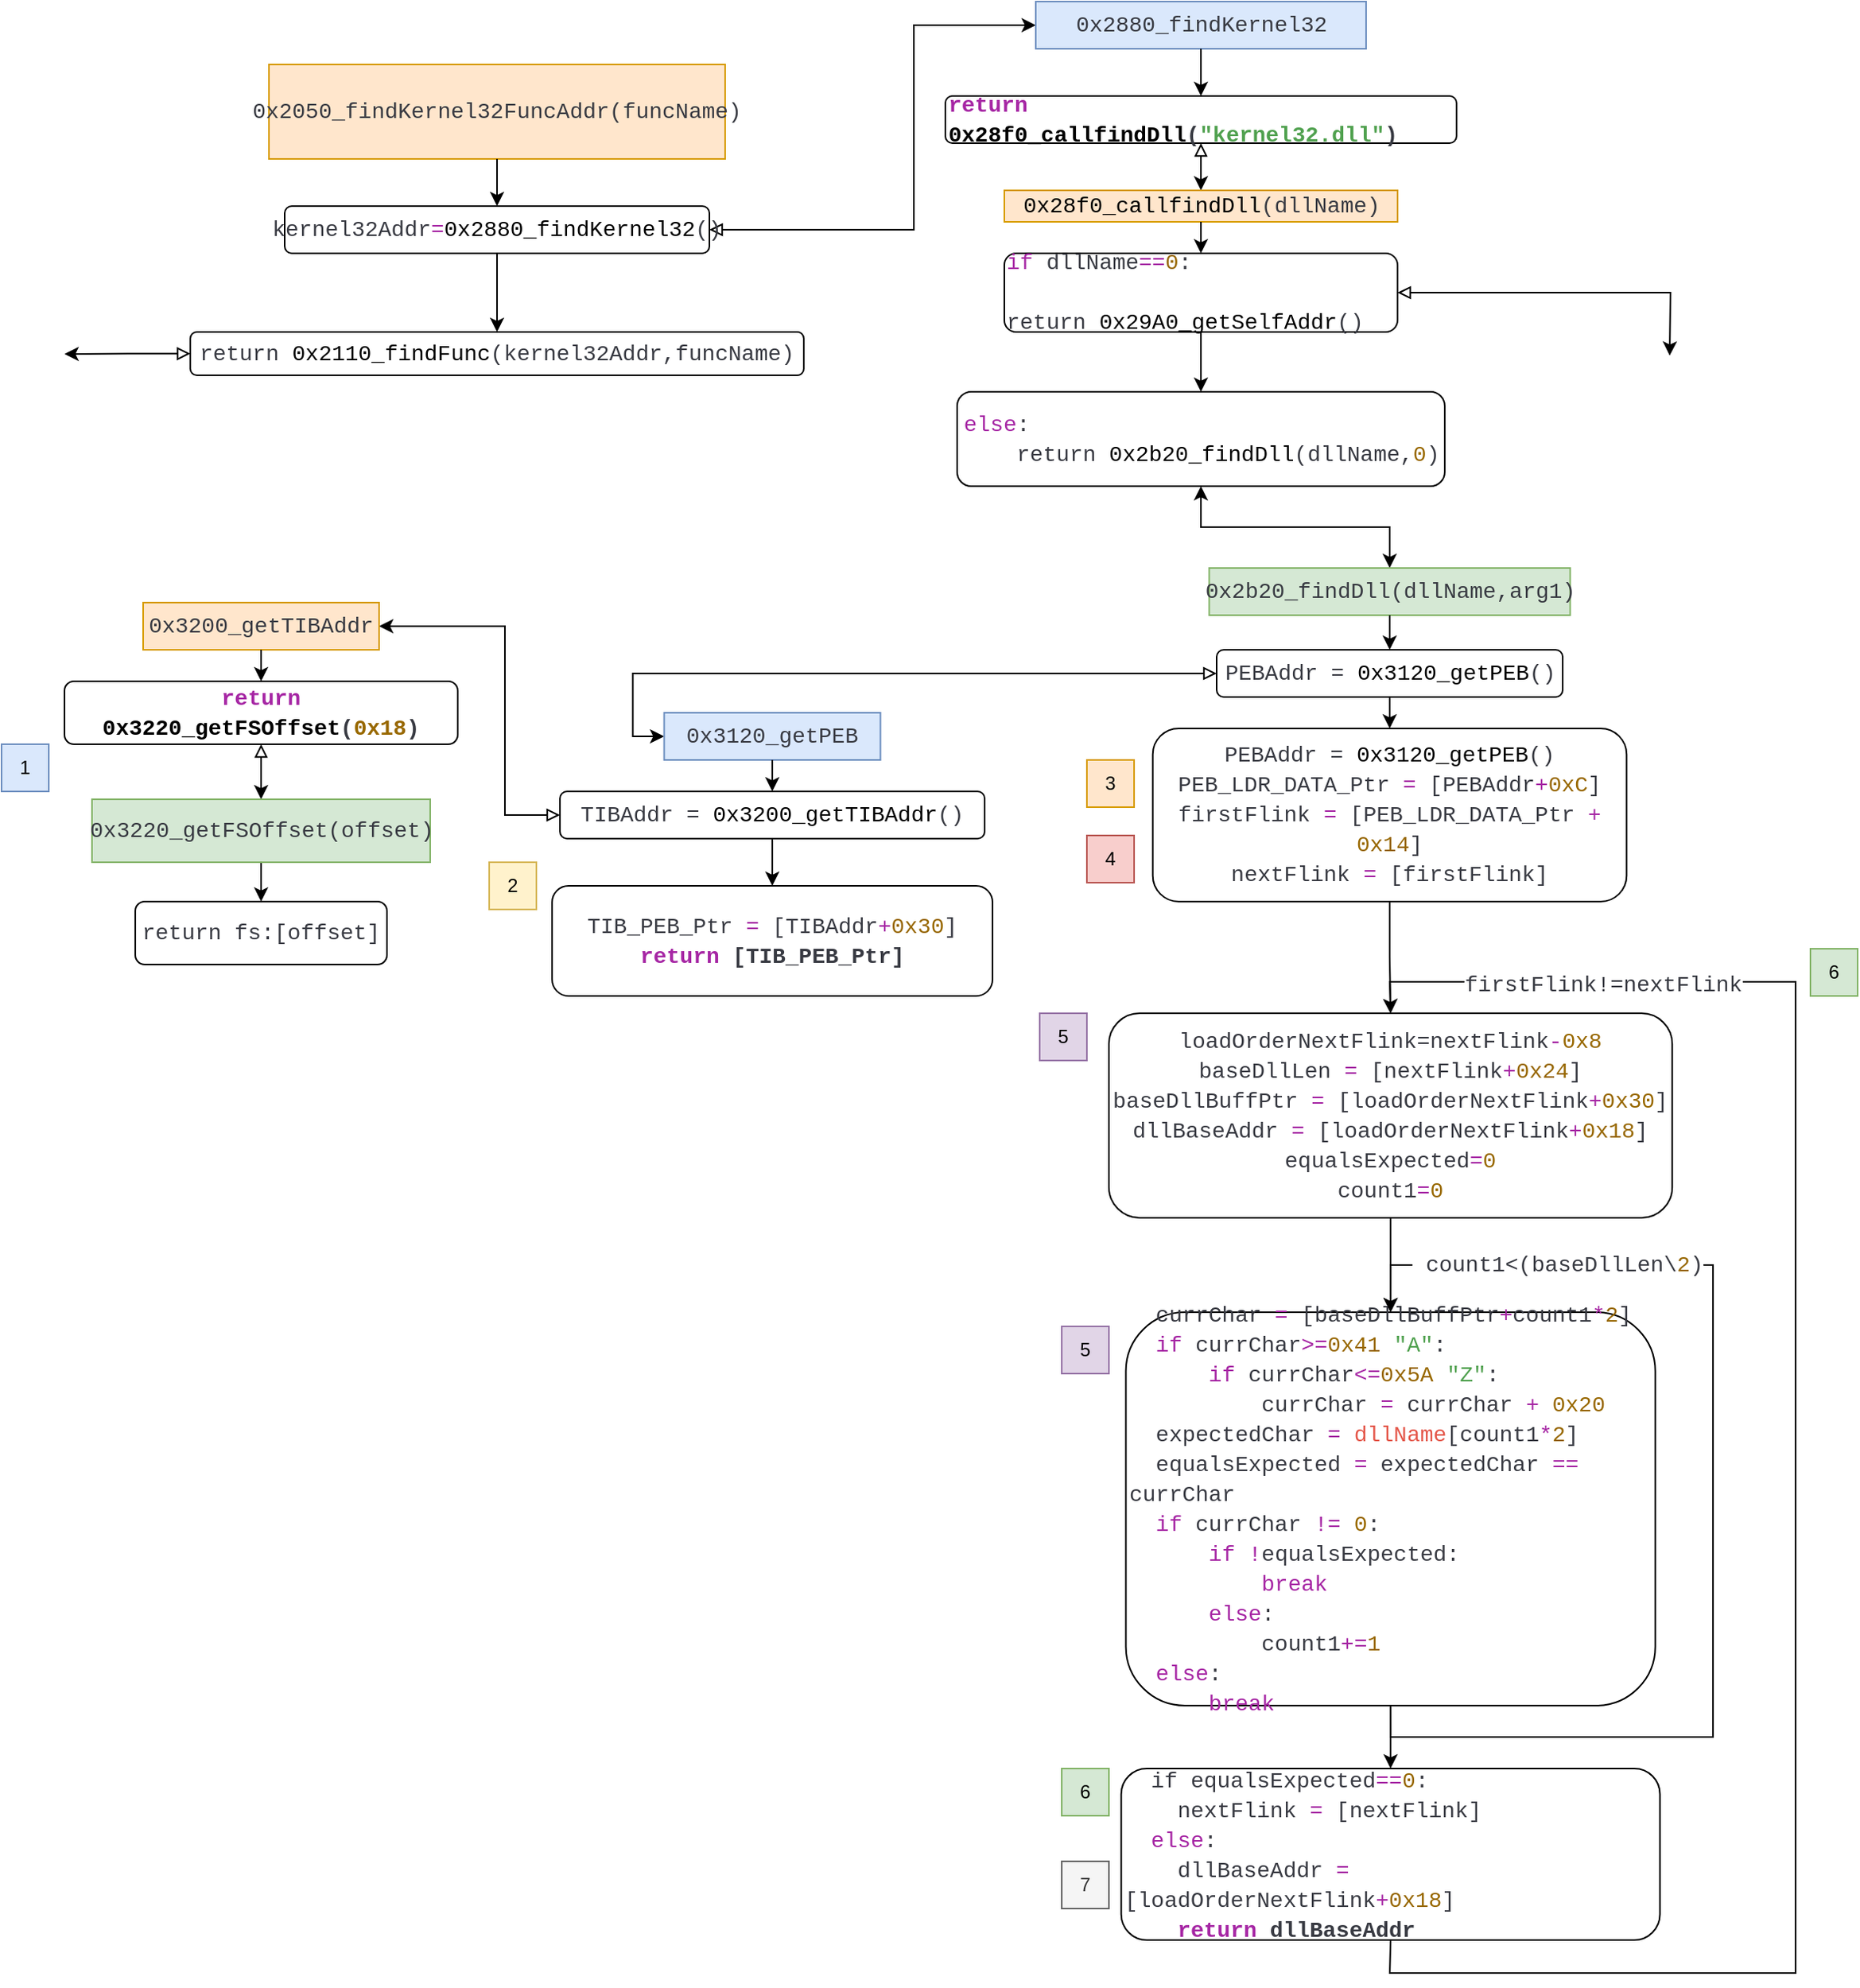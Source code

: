 <mxfile version="22.1.7" type="onedrive">
  <diagram name="Page-1" id="iaWcJhKdrhirkMaxKd2l">
    <mxGraphModel grid="1" page="1" gridSize="10" guides="1" tooltips="1" connect="1" arrows="1" fold="1" pageScale="1" pageWidth="827" pageHeight="1169" math="0" shadow="0">
      <root>
        <mxCell id="0" />
        <mxCell id="1" parent="0" />
        <mxCell id="RPEUt30MXAKX7aW0khqZ-9" value="&lt;div style=&quot;color: rgb(56, 58, 66); font-family: Consolas, &amp;quot;Courier New&amp;quot;, monospace; font-size: 14px; line-height: 19px;&quot;&gt;0x2050_findKernel32FuncAddr(funcName)&lt;/div&gt;" style="rounded=0;whiteSpace=wrap;html=1;fillColor=#ffe6cc;strokeColor=#d79b00;" vertex="1" parent="1">
          <mxGeometry x="810" y="1070" width="290" height="60" as="geometry" />
        </mxCell>
        <mxCell id="RPEUt30MXAKX7aW0khqZ-10" value="" style="endArrow=classic;html=1;rounded=0;exitX=0.5;exitY=1;exitDx=0;exitDy=0;entryX=0.5;entryY=0;entryDx=0;entryDy=0;" edge="1" parent="1" source="RPEUt30MXAKX7aW0khqZ-9" target="RPEUt30MXAKX7aW0khqZ-13">
          <mxGeometry width="50" height="50" relative="1" as="geometry">
            <mxPoint x="880" y="1140" as="sourcePoint" />
            <mxPoint x="885" y="1180" as="targetPoint" />
          </mxGeometry>
        </mxCell>
        <mxCell id="RPEUt30MXAKX7aW0khqZ-11" style="edgeStyle=orthogonalEdgeStyle;rounded=0;orthogonalLoop=1;jettySize=auto;html=1;exitX=1;exitY=0.5;exitDx=0;exitDy=0;entryX=0;entryY=0.5;entryDx=0;entryDy=0;startArrow=block;startFill=0;" edge="1" parent="1" source="RPEUt30MXAKX7aW0khqZ-13" target="RPEUt30MXAKX7aW0khqZ-14">
          <mxGeometry relative="1" as="geometry">
            <Array as="points">
              <mxPoint x="1220" y="1175" />
              <mxPoint x="1220" y="1045" />
            </Array>
          </mxGeometry>
        </mxCell>
        <mxCell id="7_fBEClerH-hk_5ra-IQ-2" style="edgeStyle=orthogonalEdgeStyle;rounded=0;orthogonalLoop=1;jettySize=auto;html=1;exitX=0.5;exitY=1;exitDx=0;exitDy=0;entryX=0.5;entryY=0;entryDx=0;entryDy=0;" edge="1" parent="1" source="RPEUt30MXAKX7aW0khqZ-13" target="7_fBEClerH-hk_5ra-IQ-5">
          <mxGeometry relative="1" as="geometry">
            <mxPoint x="955" y="1240" as="targetPoint" />
          </mxGeometry>
        </mxCell>
        <mxCell id="RPEUt30MXAKX7aW0khqZ-13" value="&lt;span style=&quot;color: rgb(56, 58, 66); font-family: Consolas, &amp;quot;Courier New&amp;quot;, monospace; font-size: 14px;&quot;&gt;kernel32Addr&lt;/span&gt;&lt;span style=&quot;font-family: Consolas, &amp;quot;Courier New&amp;quot;, monospace; font-size: 14px; color: rgb(166, 38, 164);&quot;&gt;=&lt;/span&gt;&lt;span style=&quot;font-family: Consolas, &amp;quot;Courier New&amp;quot;, monospace; font-size: 14px;&quot;&gt;0x2880_findKernel32&lt;/span&gt;&lt;span style=&quot;color: rgb(56, 58, 66); font-family: Consolas, &amp;quot;Courier New&amp;quot;, monospace; font-size: 14px;&quot;&gt;()&lt;/span&gt;" style="rounded=1;whiteSpace=wrap;html=1;" vertex="1" parent="1">
          <mxGeometry x="820" y="1160" width="270" height="30" as="geometry" />
        </mxCell>
        <mxCell id="RPEUt30MXAKX7aW0khqZ-14" value="&lt;div style=&quot;color: rgb(56, 58, 66); font-family: Consolas, &amp;quot;Courier New&amp;quot;, monospace; font-size: 14px; line-height: 19px;&quot;&gt;0x2880_findKernel32&lt;/div&gt;" style="rounded=0;whiteSpace=wrap;html=1;fillColor=#dae8fc;strokeColor=#6c8ebf;" vertex="1" parent="1">
          <mxGeometry x="1297.5" y="1030" width="210" height="30" as="geometry" />
        </mxCell>
        <mxCell id="RPEUt30MXAKX7aW0khqZ-15" value="" style="endArrow=classic;html=1;rounded=0;exitX=0.5;exitY=1;exitDx=0;exitDy=0;entryX=0.5;entryY=0;entryDx=0;entryDy=0;edgeStyle=orthogonalEdgeStyle;" edge="1" parent="1" source="RPEUt30MXAKX7aW0khqZ-14" target="RPEUt30MXAKX7aW0khqZ-16">
          <mxGeometry width="50" height="50" relative="1" as="geometry">
            <mxPoint x="1150" y="1120" as="sourcePoint" />
            <mxPoint x="1345" y="1100" as="targetPoint" />
          </mxGeometry>
        </mxCell>
        <mxCell id="RPEUt30MXAKX7aW0khqZ-16" value="&lt;div style=&quot;color: rgb(56, 58, 66); font-family: Consolas, &amp;quot;Courier New&amp;quot;, monospace; font-size: 14px; line-height: 19px;&quot;&gt;&lt;div style=&quot;line-height: 19px;&quot;&gt;&lt;div style=&quot;&quot;&gt;&lt;b&gt;&lt;span style=&quot;background-color: initial; color: rgb(166, 38, 164);&quot;&gt;return&lt;/span&gt;&lt;span style=&quot;background-color: initial;&quot;&gt; &lt;/span&gt;&lt;span style=&quot;background-color: initial; color: rgb(0, 0, 0);&quot;&gt;0x28f0_callfindDll&lt;/span&gt;&lt;span style=&quot;background-color: initial;&quot;&gt;(&lt;/span&gt;&lt;span style=&quot;background-color: initial; color: rgb(80, 161, 79);&quot;&gt;&quot;kernel32.dll&quot;&lt;/span&gt;&lt;span style=&quot;background-color: initial;&quot;&gt;)&lt;/span&gt;&lt;/b&gt;&lt;br&gt;&lt;/div&gt;&lt;/div&gt;&lt;/div&gt;" style="rounded=1;whiteSpace=wrap;html=1;align=left;" vertex="1" parent="1">
          <mxGeometry x="1240" y="1090" width="325" height="30" as="geometry" />
        </mxCell>
        <mxCell id="RPEUt30MXAKX7aW0khqZ-17" value="" style="endArrow=classic;html=1;rounded=0;exitX=0.5;exitY=1;exitDx=0;exitDy=0;entryX=0.5;entryY=0;entryDx=0;entryDy=0;startArrow=block;startFill=0;" edge="1" parent="1" source="RPEUt30MXAKX7aW0khqZ-16" target="RPEUt30MXAKX7aW0khqZ-18">
          <mxGeometry width="50" height="50" relative="1" as="geometry">
            <mxPoint x="1080" y="1150" as="sourcePoint" />
            <mxPoint x="1403" y="1150" as="targetPoint" />
          </mxGeometry>
        </mxCell>
        <mxCell id="RPEUt30MXAKX7aW0khqZ-18" value="&lt;span style=&quot;font-family: Consolas, &amp;quot;Courier New&amp;quot;, monospace; font-size: 14px;&quot;&gt;0x28f0_callfindDll&lt;/span&gt;&lt;span style=&quot;color: rgb(56, 58, 66); font-family: Consolas, &amp;quot;Courier New&amp;quot;, monospace; font-size: 14px;&quot;&gt;(dllName)&lt;/span&gt;" style="rounded=0;whiteSpace=wrap;html=1;fillColor=#ffe6cc;strokeColor=#d79b00;" vertex="1" parent="1">
          <mxGeometry x="1277.5" y="1150" width="250" height="20" as="geometry" />
        </mxCell>
        <mxCell id="RPEUt30MXAKX7aW0khqZ-19" value="" style="endArrow=classic;html=1;rounded=0;exitX=0.5;exitY=1;exitDx=0;exitDy=0;entryX=0.5;entryY=0;entryDx=0;entryDy=0;" edge="1" parent="1" source="RPEUt30MXAKX7aW0khqZ-18" target="RPEUt30MXAKX7aW0khqZ-21">
          <mxGeometry width="50" height="50" relative="1" as="geometry">
            <mxPoint x="1330" y="1240" as="sourcePoint" />
            <mxPoint x="1403" y="1200" as="targetPoint" />
          </mxGeometry>
        </mxCell>
        <mxCell id="7_fBEClerH-hk_5ra-IQ-1" style="edgeStyle=orthogonalEdgeStyle;rounded=0;orthogonalLoop=1;jettySize=auto;html=1;exitX=1;exitY=0.5;exitDx=0;exitDy=0;startArrow=block;startFill=0;" edge="1" parent="1" source="RPEUt30MXAKX7aW0khqZ-21">
          <mxGeometry relative="1" as="geometry">
            <mxPoint x="1700.508" y="1255" as="targetPoint" />
          </mxGeometry>
        </mxCell>
        <mxCell id="RPEUt30MXAKX7aW0khqZ-21" value="&lt;div style=&quot;color: rgb(56, 58, 66); font-family: Consolas, &amp;quot;Courier New&amp;quot;, monospace; font-size: 14px; line-height: 19px;&quot;&gt;&lt;div style=&quot;&quot;&gt;&lt;div style=&quot;line-height: 19px;&quot;&gt;&lt;div style=&quot;&quot;&gt;&lt;span style=&quot;color: rgb(166, 38, 164);&quot;&gt;if&lt;/span&gt; dllName&lt;span style=&quot;color: rgb(166, 38, 164);&quot;&gt;==&lt;/span&gt;&lt;span style=&quot;color: rgb(152, 104, 1);&quot;&gt;0&lt;/span&gt;:&lt;br&gt;&lt;/div&gt;&lt;div style=&quot;&quot;&gt;&amp;nbsp; &amp;nbsp; return&amp;nbsp;&lt;span style=&quot;color: #000000;&quot;&gt;0x29A0_getSelfAddr&lt;/span&gt;()&lt;/div&gt;&lt;/div&gt;&lt;/div&gt;&lt;/div&gt;" style="rounded=1;whiteSpace=wrap;html=1;align=left;" vertex="1" parent="1">
          <mxGeometry x="1277.49" y="1190" width="250" height="50" as="geometry" />
        </mxCell>
        <mxCell id="RPEUt30MXAKX7aW0khqZ-22" value="" style="endArrow=classic;html=1;rounded=0;exitX=0.5;exitY=1;exitDx=0;exitDy=0;" edge="1" parent="1" source="RPEUt30MXAKX7aW0khqZ-21" target="RPEUt30MXAKX7aW0khqZ-24">
          <mxGeometry width="50" height="50" relative="1" as="geometry">
            <mxPoint x="1490" y="1198" as="sourcePoint" />
            <mxPoint x="1400" y="1278" as="targetPoint" />
          </mxGeometry>
        </mxCell>
        <mxCell id="RPEUt30MXAKX7aW0khqZ-23" style="edgeStyle=orthogonalEdgeStyle;rounded=0;orthogonalLoop=1;jettySize=auto;html=1;exitX=0.5;exitY=1;exitDx=0;exitDy=0;entryX=0.5;entryY=0;entryDx=0;entryDy=0;startArrow=classic;startFill=1;" edge="1" parent="1" source="RPEUt30MXAKX7aW0khqZ-24" target="RPEUt30MXAKX7aW0khqZ-28">
          <mxGeometry relative="1" as="geometry" />
        </mxCell>
        <mxCell id="RPEUt30MXAKX7aW0khqZ-24" value="&lt;div style=&quot;border-color: var(--border-color); color: rgb(56, 58, 66); font-family: Consolas, &amp;quot;Courier New&amp;quot;, monospace; font-size: 14px; text-align: left;&quot;&gt;&lt;div style=&quot;line-height: 19px;&quot;&gt;&lt;div style=&quot;&quot;&gt;&lt;span style=&quot;color: rgb(166, 38, 164);&quot;&gt;else&lt;/span&gt;:&lt;br&gt;&lt;/div&gt;&lt;div style=&quot;&quot;&gt;&amp;nbsp; &amp;nbsp; return&amp;nbsp;&lt;span style=&quot;color: rgb(0, 0, 0);&quot;&gt;0x2b20_findDll&lt;/span&gt;(dllName,&lt;span style=&quot;color: rgb(152, 104, 1);&quot;&gt;0&lt;/span&gt;)&lt;/div&gt;&lt;/div&gt;&lt;/div&gt;" style="rounded=1;whiteSpace=wrap;html=1;" vertex="1" parent="1">
          <mxGeometry x="1247.5" y="1278" width="310" height="60" as="geometry" />
        </mxCell>
        <mxCell id="RPEUt30MXAKX7aW0khqZ-28" value="&lt;div style=&quot;color: rgb(56, 58, 66); font-family: Consolas, &amp;quot;Courier New&amp;quot;, monospace; font-size: 14px; line-height: 19px;&quot;&gt;0x2b20_findDll(dllName,arg1)&lt;/div&gt;" style="rounded=0;whiteSpace=wrap;html=1;fillColor=#d5e8d4;strokeColor=#82b366;" vertex="1" parent="1">
          <mxGeometry x="1407.75" y="1390" width="229.5" height="30" as="geometry" />
        </mxCell>
        <mxCell id="RPEUt30MXAKX7aW0khqZ-29" value="" style="endArrow=classic;html=1;rounded=0;exitX=0.5;exitY=1;exitDx=0;exitDy=0;entryX=0.5;entryY=0;entryDx=0;entryDy=0;" edge="1" parent="1" source="RPEUt30MXAKX7aW0khqZ-28" target="RPEUt30MXAKX7aW0khqZ-31">
          <mxGeometry width="50" height="50" relative="1" as="geometry">
            <mxPoint x="1180" y="1382" as="sourcePoint" />
            <mxPoint x="1523" y="1462" as="targetPoint" />
          </mxGeometry>
        </mxCell>
        <mxCell id="RPEUt30MXAKX7aW0khqZ-30" style="edgeStyle=orthogonalEdgeStyle;rounded=0;orthogonalLoop=1;jettySize=auto;html=1;exitX=0;exitY=0.5;exitDx=0;exitDy=0;entryX=0;entryY=0.5;entryDx=0;entryDy=0;startArrow=block;startFill=0;" edge="1" parent="1" source="RPEUt30MXAKX7aW0khqZ-31" target="RPEUt30MXAKX7aW0khqZ-32">
          <mxGeometry relative="1" as="geometry" />
        </mxCell>
        <mxCell id="RPEUt30MXAKX7aW0khqZ-31" value="&lt;div style=&quot;color: rgb(56, 58, 66); font-family: Consolas, &amp;quot;Courier New&amp;quot;, monospace; font-size: 14px; line-height: 19px;&quot;&gt;PEBAddr = &lt;span style=&quot;color: rgb(0, 0, 0);&quot;&gt;0x3120_getPEB&lt;/span&gt;()&lt;/div&gt;" style="rounded=1;whiteSpace=wrap;html=1;align=center;" vertex="1" parent="1">
          <mxGeometry x="1412.5" y="1442" width="220" height="30" as="geometry" />
        </mxCell>
        <mxCell id="RPEUt30MXAKX7aW0khqZ-32" value="&lt;div style=&quot;color: rgb(56, 58, 66); font-family: Consolas, &amp;quot;Courier New&amp;quot;, monospace; font-size: 14px; line-height: 19px;&quot;&gt;0x3120_getPEB&lt;/div&gt;" style="rounded=0;whiteSpace=wrap;html=1;fillColor=#dae8fc;strokeColor=#6c8ebf;" vertex="1" parent="1">
          <mxGeometry x="1061.25" y="1482" width="137.5" height="30" as="geometry" />
        </mxCell>
        <mxCell id="RPEUt30MXAKX7aW0khqZ-33" value="" style="endArrow=classic;html=1;rounded=0;exitX=0.5;exitY=1;exitDx=0;exitDy=0;entryX=0.5;entryY=0;entryDx=0;entryDy=0;" edge="1" parent="1" source="RPEUt30MXAKX7aW0khqZ-32" target="RPEUt30MXAKX7aW0khqZ-35">
          <mxGeometry width="50" height="50" relative="1" as="geometry">
            <mxPoint x="961.25" y="1352" as="sourcePoint" />
            <mxPoint x="1121.25" y="1542" as="targetPoint" />
          </mxGeometry>
        </mxCell>
        <mxCell id="RPEUt30MXAKX7aW0khqZ-34" style="edgeStyle=orthogonalEdgeStyle;rounded=0;orthogonalLoop=1;jettySize=auto;html=1;exitX=0;exitY=0.5;exitDx=0;exitDy=0;entryX=1;entryY=0.5;entryDx=0;entryDy=0;startArrow=block;startFill=0;" edge="1" parent="1" source="RPEUt30MXAKX7aW0khqZ-35" target="RPEUt30MXAKX7aW0khqZ-36">
          <mxGeometry relative="1" as="geometry">
            <Array as="points">
              <mxPoint x="960" y="1547" />
              <mxPoint x="960" y="1427" />
            </Array>
          </mxGeometry>
        </mxCell>
        <mxCell id="RPEUt30MXAKX7aW0khqZ-35" value="&lt;div style=&quot;color: rgb(56, 58, 66); font-family: Consolas, &amp;quot;Courier New&amp;quot;, monospace; font-size: 14px; line-height: 19px;&quot;&gt;TIBAddr = &lt;span style=&quot;color: rgb(0, 0, 0);&quot;&gt;0x3200_getTIBAddr&lt;/span&gt;()&lt;/div&gt;" style="rounded=1;whiteSpace=wrap;html=1;" vertex="1" parent="1">
          <mxGeometry x="995" y="1532" width="270" height="30" as="geometry" />
        </mxCell>
        <mxCell id="RPEUt30MXAKX7aW0khqZ-36" value="&lt;div style=&quot;color: rgb(56, 58, 66); font-family: Consolas, &amp;quot;Courier New&amp;quot;, monospace; font-size: 14px; line-height: 19px;&quot;&gt;0x3200_getTIBAddr&lt;/div&gt;" style="rounded=0;whiteSpace=wrap;html=1;fillColor=#ffe6cc;strokeColor=#d79b00;" vertex="1" parent="1">
          <mxGeometry x="730" y="1412" width="150" height="30" as="geometry" />
        </mxCell>
        <mxCell id="RPEUt30MXAKX7aW0khqZ-37" value="" style="endArrow=classic;html=1;rounded=0;exitX=0.5;exitY=1;exitDx=0;exitDy=0;entryX=0.5;entryY=0;entryDx=0;entryDy=0;" edge="1" parent="1" source="RPEUt30MXAKX7aW0khqZ-36" target="RPEUt30MXAKX7aW0khqZ-38">
          <mxGeometry width="50" height="50" relative="1" as="geometry">
            <mxPoint x="840" y="1402" as="sourcePoint" />
            <mxPoint x="855" y="1472" as="targetPoint" />
          </mxGeometry>
        </mxCell>
        <mxCell id="RPEUt30MXAKX7aW0khqZ-38" value="&lt;div style=&quot;color: rgb(56, 58, 66); font-family: Consolas, &amp;quot;Courier New&amp;quot;, monospace; font-size: 14px; line-height: 19px;&quot;&gt;&lt;div style=&quot;line-height: 19px;&quot;&gt;&lt;div style=&quot;&quot;&gt;&lt;b&gt;&lt;span style=&quot;color: rgb(166, 38, 164);&quot;&gt;return&lt;/span&gt; &lt;span style=&quot;color: rgb(0, 0, 0);&quot;&gt;0x3220_getFSOffset&lt;/span&gt;(&lt;span style=&quot;color: rgb(152, 104, 1);&quot;&gt;0x18&lt;/span&gt;)&lt;/b&gt;&lt;br&gt;&lt;/div&gt;&lt;/div&gt;&lt;/div&gt;" style="rounded=1;whiteSpace=wrap;html=1;" vertex="1" parent="1">
          <mxGeometry x="680" y="1462" width="250" height="40" as="geometry" />
        </mxCell>
        <mxCell id="RPEUt30MXAKX7aW0khqZ-39" style="edgeStyle=orthogonalEdgeStyle;rounded=0;orthogonalLoop=1;jettySize=auto;html=1;exitX=0.5;exitY=1;exitDx=0;exitDy=0;entryX=0.5;entryY=0;entryDx=0;entryDy=0;" edge="1" parent="1" source="RPEUt30MXAKX7aW0khqZ-41" target="RPEUt30MXAKX7aW0khqZ-42">
          <mxGeometry relative="1" as="geometry" />
        </mxCell>
        <mxCell id="RPEUt30MXAKX7aW0khqZ-40" style="edgeStyle=orthogonalEdgeStyle;rounded=0;orthogonalLoop=1;jettySize=auto;html=1;exitX=0.5;exitY=0;exitDx=0;exitDy=0;entryX=0.5;entryY=1;entryDx=0;entryDy=0;startArrow=classic;startFill=1;endArrow=block;endFill=0;" edge="1" parent="1" source="RPEUt30MXAKX7aW0khqZ-41" target="RPEUt30MXAKX7aW0khqZ-38">
          <mxGeometry relative="1" as="geometry" />
        </mxCell>
        <mxCell id="RPEUt30MXAKX7aW0khqZ-41" value="&lt;div style=&quot;color: rgb(56, 58, 66); font-family: Consolas, &amp;quot;Courier New&amp;quot;, monospace; font-size: 14px; line-height: 19px;&quot;&gt;0x3220_getFSOffset(offset)&lt;/div&gt;" style="rounded=0;whiteSpace=wrap;html=1;fillColor=#d5e8d4;strokeColor=#82b366;" vertex="1" parent="1">
          <mxGeometry x="697.5" y="1537" width="215" height="40" as="geometry" />
        </mxCell>
        <mxCell id="RPEUt30MXAKX7aW0khqZ-42" value="&lt;div style=&quot;color: rgb(56, 58, 66); font-family: Consolas, &amp;quot;Courier New&amp;quot;, monospace; font-size: 14px; line-height: 19px;&quot;&gt;return fs:[offset]&lt;/div&gt;" style="rounded=1;whiteSpace=wrap;html=1;" vertex="1" parent="1">
          <mxGeometry x="725" y="1602" width="160" height="40" as="geometry" />
        </mxCell>
        <mxCell id="RPEUt30MXAKX7aW0khqZ-43" value="" style="endArrow=classic;html=1;rounded=0;exitX=0.5;exitY=1;exitDx=0;exitDy=0;entryX=0.5;entryY=0;entryDx=0;entryDy=0;" edge="1" parent="1" source="RPEUt30MXAKX7aW0khqZ-35" target="RPEUt30MXAKX7aW0khqZ-44">
          <mxGeometry width="50" height="50" relative="1" as="geometry">
            <mxPoint x="801.25" y="1522" as="sourcePoint" />
            <mxPoint x="1119.25" y="1612" as="targetPoint" />
          </mxGeometry>
        </mxCell>
        <mxCell id="RPEUt30MXAKX7aW0khqZ-44" value="&lt;div style=&quot;color: rgb(56, 58, 66); font-family: Consolas, &amp;quot;Courier New&amp;quot;, monospace; font-size: 14px; line-height: 19px;&quot;&gt;&lt;div style=&quot;&quot;&gt;&lt;span style=&quot;background-color: initial;&quot;&gt;TIB_PEB_Ptr &lt;/span&gt;&lt;span style=&quot;background-color: initial; color: rgb(166, 38, 164);&quot;&gt;=&lt;/span&gt;&lt;span style=&quot;background-color: initial;&quot;&gt; [TIBAddr&lt;/span&gt;&lt;span style=&quot;background-color: initial; color: rgb(166, 38, 164);&quot;&gt;+&lt;/span&gt;&lt;span style=&quot;background-color: initial; color: rgb(152, 104, 1);&quot;&gt;0x30&lt;/span&gt;&lt;span style=&quot;background-color: initial;&quot;&gt;]&lt;/span&gt;&lt;br&gt;&lt;/div&gt;&lt;div style=&quot;&quot;&gt;&lt;b&gt;&lt;span style=&quot;color: rgb(166, 38, 164);&quot;&gt;return&lt;/span&gt; [TIB_PEB_Ptr]&lt;/b&gt;&lt;/div&gt;&lt;/div&gt;" style="rounded=1;whiteSpace=wrap;html=1;align=center;" vertex="1" parent="1">
          <mxGeometry x="990" y="1592" width="280" height="70" as="geometry" />
        </mxCell>
        <mxCell id="RPEUt30MXAKX7aW0khqZ-45" value="" style="endArrow=classic;html=1;rounded=0;exitX=0.5;exitY=1;exitDx=0;exitDy=0;" edge="1" parent="1" source="RPEUt30MXAKX7aW0khqZ-31" target="RPEUt30MXAKX7aW0khqZ-46">
          <mxGeometry width="50" height="50" relative="1" as="geometry">
            <mxPoint x="1270" y="1522" as="sourcePoint" />
            <mxPoint x="1523" y="1532" as="targetPoint" />
          </mxGeometry>
        </mxCell>
        <mxCell id="RPEUt30MXAKX7aW0khqZ-94" style="edgeStyle=orthogonalEdgeStyle;rounded=0;orthogonalLoop=1;jettySize=auto;html=1;exitX=0.5;exitY=1;exitDx=0;exitDy=0;entryX=0.5;entryY=0;entryDx=0;entryDy=0;" edge="1" parent="1" source="RPEUt30MXAKX7aW0khqZ-46" target="RPEUt30MXAKX7aW0khqZ-47">
          <mxGeometry relative="1" as="geometry" />
        </mxCell>
        <mxCell id="RPEUt30MXAKX7aW0khqZ-46" value="&lt;div style=&quot;color: rgb(56, 58, 66); font-family: Consolas, &amp;quot;Courier New&amp;quot;, monospace; font-size: 14px; line-height: 19px;&quot;&gt;&lt;div style=&quot;&quot;&gt;PEBAddr = &lt;span style=&quot;color: rgb(0, 0, 0);&quot;&gt;0x3120_getPEB&lt;/span&gt;() &lt;/div&gt;&lt;div style=&quot;&quot;&gt;PEB_LDR_DATA_Ptr &lt;span style=&quot;color: #a626a4;&quot;&gt;=&lt;/span&gt; [PEBAddr&lt;span style=&quot;color: #a626a4;&quot;&gt;+&lt;/span&gt;&lt;span style=&quot;color: #986801;&quot;&gt;0xC&lt;/span&gt;] &lt;/div&gt;&lt;div style=&quot;&quot;&gt;firstFlink &lt;span style=&quot;color: #a626a4;&quot;&gt;=&lt;/span&gt; [PEB_LDR_DATA_Ptr &lt;span style=&quot;color: #a626a4;&quot;&gt;+&lt;/span&gt; &lt;span style=&quot;color: #986801;&quot;&gt;0x14&lt;/span&gt;] &lt;/div&gt;&lt;div style=&quot;&quot;&gt;nextFlink &lt;span style=&quot;color: rgb(166, 38, 164);&quot;&gt;=&lt;/span&gt; [firstFlink] &lt;/div&gt;&lt;/div&gt;" style="rounded=1;whiteSpace=wrap;html=1;" vertex="1" parent="1">
          <mxGeometry x="1371.87" y="1492" width="301.25" height="110" as="geometry" />
        </mxCell>
        <mxCell id="RPEUt30MXAKX7aW0khqZ-47" value="&lt;div style=&quot;color: rgb(56, 58, 66); font-family: Consolas, &amp;quot;Courier New&amp;quot;, monospace; font-size: 14px; line-height: 19px;&quot;&gt;&lt;div style=&quot;&quot;&gt;loadOrderNextFlink=nextFlink&lt;span style=&quot;color: rgb(166, 38, 164);&quot;&gt;-&lt;/span&gt;&lt;span style=&quot;color: rgb(152, 104, 1);&quot;&gt;0x8&lt;/span&gt;&lt;/div&gt;&lt;div style=&quot;&quot;&gt;baseDllLen &lt;span style=&quot;color: #a626a4;&quot;&gt;=&lt;/span&gt; [nextFlink&lt;span style=&quot;color: #a626a4;&quot;&gt;+&lt;/span&gt;&lt;span style=&quot;color: #986801;&quot;&gt;0x24&lt;/span&gt;]&lt;/div&gt;&lt;div style=&quot;&quot;&gt;baseDllBuffPtr &lt;span style=&quot;color: #a626a4;&quot;&gt;=&lt;/span&gt; [loadOrderNextFlink&lt;span style=&quot;color: #a626a4;&quot;&gt;+&lt;/span&gt;&lt;span style=&quot;color: #986801;&quot;&gt;0x30&lt;/span&gt;]&lt;/div&gt;&lt;div style=&quot;&quot;&gt;dllBaseAddr &lt;span style=&quot;color: #a626a4;&quot;&gt;=&lt;/span&gt; [loadOrderNextFlink&lt;span style=&quot;color: #a626a4;&quot;&gt;+&lt;/span&gt;&lt;span style=&quot;color: #986801;&quot;&gt;0x18&lt;/span&gt;]&lt;/div&gt;&lt;div style=&quot;&quot;&gt;equalsExpected&lt;span style=&quot;color: #a626a4;&quot;&gt;=&lt;/span&gt;&lt;span style=&quot;color: #986801;&quot;&gt;0&lt;/span&gt;&lt;/div&gt;&lt;div style=&quot;&quot;&gt;count1&lt;span style=&quot;color: rgb(166, 38, 164);&quot;&gt;=&lt;/span&gt;&lt;span style=&quot;color: rgb(152, 104, 1);&quot;&gt;0&lt;/span&gt;&lt;/div&gt;&lt;/div&gt;" style="rounded=1;whiteSpace=wrap;html=1;" vertex="1" parent="1">
          <mxGeometry x="1344" y="1673" width="358.13" height="130" as="geometry" />
        </mxCell>
        <mxCell id="RPEUt30MXAKX7aW0khqZ-49" style="edgeStyle=orthogonalEdgeStyle;rounded=0;orthogonalLoop=1;jettySize=auto;html=1;exitX=0.5;exitY=1;exitDx=0;exitDy=0;entryX=0.5;entryY=0;entryDx=0;entryDy=0;" edge="1" parent="1" source="RPEUt30MXAKX7aW0khqZ-51" target="RPEUt30MXAKX7aW0khqZ-51">
          <mxGeometry relative="1" as="geometry">
            <mxPoint x="1530.57" y="1813" as="targetPoint" />
            <Array as="points">
              <mxPoint x="1523.07" y="2133" />
              <mxPoint x="1728.07" y="2133" />
              <mxPoint x="1728.07" y="1833" />
              <mxPoint x="1523.07" y="1833" />
            </Array>
          </mxGeometry>
        </mxCell>
        <mxCell id="RPEUt30MXAKX7aW0khqZ-50" value="&lt;div style=&quot;color: rgb(56, 58, 66); font-family: Consolas, &amp;quot;Courier New&amp;quot;, monospace; font-size: 14px; line-height: 19px;&quot;&gt;&amp;nbsp;count1&amp;lt;(baseDllLen\&lt;span style=&quot;color: rgb(152, 104, 1);&quot;&gt;2&lt;/span&gt;)&lt;/div&gt;" style="edgeLabel;html=1;align=center;verticalAlign=middle;resizable=0;points=[];" connectable="0" vertex="1" parent="RPEUt30MXAKX7aW0khqZ-49">
          <mxGeometry x="-0.454" y="2" relative="1" as="geometry">
            <mxPoint x="-82" y="-298" as="offset" />
          </mxGeometry>
        </mxCell>
        <mxCell id="RPEUt30MXAKX7aW0khqZ-51" value="&lt;div style=&quot;color: rgb(56, 58, 66); font-family: Consolas, &amp;quot;Courier New&amp;quot;, monospace; font-size: 14px; line-height: 19px;&quot;&gt;&lt;div style=&quot;&quot;&gt;&lt;div style=&quot;line-height: 19px;&quot;&gt;&lt;div style=&quot;&quot;&gt;&amp;nbsp; currChar &lt;span style=&quot;color: rgb(166, 38, 164);&quot;&gt;=&lt;/span&gt; [baseDllBuffPtr&lt;span style=&quot;color: rgb(166, 38, 164);&quot;&gt;+&lt;/span&gt;count1&lt;span style=&quot;color: rgb(166, 38, 164);&quot;&gt;*&lt;/span&gt;&lt;span style=&quot;color: rgb(152, 104, 1);&quot;&gt;2&lt;/span&gt;]&lt;br&gt;&lt;/div&gt;&lt;div style=&quot;&quot;&gt;&lt;span style=&quot;color: #a626a4;&quot;&gt;&amp;nbsp; if&lt;/span&gt; currChar&lt;span style=&quot;color: #a626a4;&quot;&gt;&amp;gt;=&lt;/span&gt;&lt;span style=&quot;color: #986801;&quot;&gt;0x41&lt;/span&gt; &lt;span style=&quot;color: #50a14f;&quot;&gt;&quot;A&quot;&lt;/span&gt;:&lt;/div&gt;&lt;div style=&quot;&quot;&gt;&amp;nbsp; &amp;nbsp; &amp;nbsp;&amp;nbsp;&lt;span style=&quot;color: #a626a4;&quot;&gt;if&lt;/span&gt; currChar&lt;span style=&quot;color: #a626a4;&quot;&gt;&amp;lt;=&lt;/span&gt;&lt;span style=&quot;color: #986801;&quot;&gt;0x5A&lt;/span&gt; &lt;span style=&quot;color: #50a14f;&quot;&gt;&quot;Z&quot;&lt;/span&gt;:&lt;/div&gt;&lt;div style=&quot;&quot;&gt;&amp;nbsp; &amp;nbsp; &amp;nbsp; &amp;nbsp; &amp;nbsp; currChar &lt;span style=&quot;color: #a626a4;&quot;&gt;=&lt;/span&gt; currChar &lt;span style=&quot;color: #a626a4;&quot;&gt;+&lt;/span&gt; &lt;span style=&quot;color: #986801;&quot;&gt;0x20&lt;/span&gt;&lt;/div&gt;&lt;div style=&quot;&quot;&gt;&amp;nbsp; expectedChar &lt;span style=&quot;color: #a626a4;&quot;&gt;=&lt;/span&gt; &lt;span style=&quot;color: #e45649;&quot;&gt;dllName&lt;/span&gt;[count1&lt;span style=&quot;color: #a626a4;&quot;&gt;*&lt;/span&gt;&lt;span style=&quot;color: #986801;&quot;&gt;2&lt;/span&gt;]&lt;/div&gt;&lt;div style=&quot;&quot;&gt;&amp;nbsp; equalsExpected &lt;span style=&quot;color: #a626a4;&quot;&gt;=&lt;/span&gt; expectedChar &lt;span style=&quot;color: #a626a4;&quot;&gt;==&lt;/span&gt; currChar&lt;/div&gt;&lt;div style=&quot;&quot;&gt;&lt;span style=&quot;color: #a626a4;&quot;&gt;&amp;nbsp; if&lt;/span&gt; currChar &lt;span style=&quot;color: #a626a4;&quot;&gt;!=&lt;/span&gt; &lt;span style=&quot;color: #986801;&quot;&gt;0&lt;/span&gt;:&lt;/div&gt;&lt;div style=&quot;&quot;&gt;&amp;nbsp; &amp;nbsp; &amp;nbsp;&amp;nbsp;&lt;span style=&quot;color: #a626a4;&quot;&gt;if&lt;/span&gt; &lt;span style=&quot;color: #a626a4;&quot;&gt;!&lt;/span&gt;equalsExpected:&lt;/div&gt;&lt;div style=&quot;&quot;&gt;&amp;nbsp; &amp;nbsp; &amp;nbsp; &amp;nbsp; &amp;nbsp;&amp;nbsp;&lt;span style=&quot;color: #a626a4;&quot;&gt;break&lt;/span&gt;&lt;/div&gt;&lt;div style=&quot;&quot;&gt;&amp;nbsp; &amp;nbsp; &amp;nbsp;&amp;nbsp;&lt;span style=&quot;color: #a626a4;&quot;&gt;else&lt;/span&gt;:&lt;/div&gt;&lt;div style=&quot;&quot;&gt;&amp;nbsp; &amp;nbsp; &amp;nbsp; &amp;nbsp; &amp;nbsp; count1&lt;span style=&quot;color: #a626a4;&quot;&gt;+=&lt;/span&gt;&lt;span style=&quot;color: #986801;&quot;&gt;1&lt;/span&gt;&lt;/div&gt;&lt;div style=&quot;&quot;&gt;&lt;span style=&quot;color: #a626a4;&quot;&gt;&amp;nbsp; else&lt;/span&gt;:&lt;/div&gt;&lt;div style=&quot;&quot;&gt;&amp;nbsp; &amp;nbsp; &amp;nbsp;&amp;nbsp;&lt;span style=&quot;color: rgb(166, 38, 164);&quot;&gt;break&lt;/span&gt;&lt;/div&gt;&lt;/div&gt;&lt;/div&gt;&lt;/div&gt;" style="rounded=1;whiteSpace=wrap;html=1;align=left;" vertex="1" parent="1">
          <mxGeometry x="1354.78" y="1863" width="336.57" height="250" as="geometry" />
        </mxCell>
        <mxCell id="RPEUt30MXAKX7aW0khqZ-52" value="" style="endArrow=classic;html=1;rounded=0;exitX=0.5;exitY=1;exitDx=0;exitDy=0;entryX=0.5;entryY=0;entryDx=0;entryDy=0;" edge="1" parent="1" source="RPEUt30MXAKX7aW0khqZ-47" target="RPEUt30MXAKX7aW0khqZ-51">
          <mxGeometry width="50" height="50" relative="1" as="geometry">
            <mxPoint x="1660.57" y="1893" as="sourcePoint" />
            <mxPoint x="1710.57" y="1843" as="targetPoint" />
          </mxGeometry>
        </mxCell>
        <mxCell id="RPEUt30MXAKX7aW0khqZ-53" value="&lt;div style=&quot;color: rgb(56, 58, 66); font-family: Consolas, &amp;quot;Courier New&amp;quot;, monospace; font-size: 14px; line-height: 19px;&quot;&gt;&lt;div style=&quot;&quot;&gt;&amp;nbsp; if equalsExpected&lt;span style=&quot;color: rgb(166, 38, 164);&quot;&gt;==&lt;/span&gt;&lt;span style=&quot;color: rgb(152, 104, 1);&quot;&gt;0&lt;/span&gt;:&lt;/div&gt;&lt;div style=&quot;&quot;&gt;&amp;nbsp; &amp;nbsp; nextFlink &lt;span style=&quot;color: #a626a4;&quot;&gt;=&lt;/span&gt; [nextFlink]&lt;/div&gt;&lt;div style=&quot;&quot;&gt;&lt;span style=&quot;color: #a626a4;&quot;&gt;&amp;nbsp; else&lt;/span&gt;:&lt;/div&gt;&lt;div style=&quot;&quot;&gt;&amp;nbsp; &amp;nbsp; dllBaseAddr &lt;span style=&quot;color: #a626a4;&quot;&gt;=&lt;/span&gt; [loadOrderNextFlink&lt;span style=&quot;color: #a626a4;&quot;&gt;+&lt;/span&gt;&lt;span style=&quot;color: #986801;&quot;&gt;0x18&lt;/span&gt;]&lt;/div&gt;&lt;div style=&quot;&quot;&gt;&lt;b&gt;&lt;span style=&quot;color: rgb(166, 38, 164);&quot;&gt;&amp;nbsp; &amp;nbsp; return&lt;/span&gt; dllBaseAddr&lt;/b&gt;&lt;/div&gt;&lt;/div&gt;" style="rounded=1;whiteSpace=wrap;html=1;align=left;" vertex="1" parent="1">
          <mxGeometry x="1351.81" y="2153" width="342.5" height="109" as="geometry" />
        </mxCell>
        <mxCell id="RPEUt30MXAKX7aW0khqZ-54" value="" style="endArrow=classic;html=1;rounded=0;exitX=0.5;exitY=1;exitDx=0;exitDy=0;entryX=0.5;entryY=0;entryDx=0;entryDy=0;" edge="1" parent="1" source="RPEUt30MXAKX7aW0khqZ-51" target="RPEUt30MXAKX7aW0khqZ-53">
          <mxGeometry width="50" height="50" relative="1" as="geometry">
            <mxPoint x="1660.57" y="2123" as="sourcePoint" />
            <mxPoint x="1710.57" y="2073" as="targetPoint" />
          </mxGeometry>
        </mxCell>
        <mxCell id="RPEUt30MXAKX7aW0khqZ-55" value="" style="endArrow=classic;html=1;rounded=0;exitX=0.5;exitY=1;exitDx=0;exitDy=0;entryX=0.5;entryY=0;entryDx=0;entryDy=0;" edge="1" parent="1" source="RPEUt30MXAKX7aW0khqZ-53" target="RPEUt30MXAKX7aW0khqZ-47">
          <mxGeometry width="50" height="50" relative="1" as="geometry">
            <mxPoint x="1660.57" y="2123" as="sourcePoint" />
            <mxPoint x="1710.57" y="2073" as="targetPoint" />
            <Array as="points">
              <mxPoint x="1522.57" y="2283" />
              <mxPoint x="1780.57" y="2283" />
              <mxPoint x="1780.57" y="1943" />
              <mxPoint x="1780.57" y="1653" />
              <mxPoint x="1522.57" y="1653" />
            </Array>
          </mxGeometry>
        </mxCell>
        <mxCell id="RPEUt30MXAKX7aW0khqZ-56" value="&lt;div style=&quot;color: rgb(56, 58, 66); font-family: Consolas, &amp;quot;Courier New&amp;quot;, monospace; font-size: 14px; line-height: 19px;&quot;&gt;firstFlink!=nextFlink&lt;/div&gt;" style="edgeLabel;html=1;align=center;verticalAlign=middle;resizable=0;points=[];" connectable="0" vertex="1" parent="RPEUt30MXAKX7aW0khqZ-55">
          <mxGeometry x="-0.759" y="-3" relative="1" as="geometry">
            <mxPoint x="13" y="-631" as="offset" />
          </mxGeometry>
        </mxCell>
        <mxCell id="7_fBEClerH-hk_5ra-IQ-4" style="edgeStyle=orthogonalEdgeStyle;rounded=0;orthogonalLoop=1;jettySize=auto;html=1;exitX=0;exitY=0.5;exitDx=0;exitDy=0;startArrow=block;startFill=0;" edge="1" parent="1" source="7_fBEClerH-hk_5ra-IQ-5">
          <mxGeometry relative="1" as="geometry">
            <mxPoint x="680" y="1254" as="targetPoint" />
            <mxPoint x="820" y="1255" as="sourcePoint" />
          </mxGeometry>
        </mxCell>
        <mxCell id="7_fBEClerH-hk_5ra-IQ-5" value="&lt;div style=&quot;font-family: Consolas, &amp;quot;Courier New&amp;quot;, monospace; font-size: 14px; line-height: 19px;&quot;&gt;&lt;font color=&quot;#383a42&quot;&gt;return&amp;nbsp;&lt;/font&gt;&lt;span style=&quot;color: rgb(0, 0, 0);&quot;&gt;0x2110_findFunc&lt;/span&gt;&lt;font color=&quot;#383a42&quot;&gt;(kernel32Addr,funcName)&lt;/font&gt;&lt;/div&gt;" style="rounded=1;whiteSpace=wrap;html=1;" vertex="1" parent="1">
          <mxGeometry x="760" y="1240" width="390" height="27.5" as="geometry" />
        </mxCell>
        <mxCell id="35xn2s658Fhl5TBOnvCq-3" value="1" style="text;html=1;strokeColor=#6c8ebf;fillColor=#dae8fc;align=center;verticalAlign=middle;whiteSpace=wrap;rounded=0;" vertex="1" parent="1">
          <mxGeometry x="640" y="1502" width="30" height="30" as="geometry" />
        </mxCell>
        <mxCell id="35xn2s658Fhl5TBOnvCq-7" value="2" style="text;html=1;strokeColor=#d6b656;fillColor=#fff2cc;align=center;verticalAlign=middle;whiteSpace=wrap;rounded=0;" vertex="1" parent="1">
          <mxGeometry x="950" y="1577" width="30" height="30" as="geometry" />
        </mxCell>
        <mxCell id="35xn2s658Fhl5TBOnvCq-8" value="3" style="text;html=1;strokeColor=#d79b00;fillColor=#ffe6cc;align=center;verticalAlign=middle;whiteSpace=wrap;rounded=0;" vertex="1" parent="1">
          <mxGeometry x="1330" y="1512" width="30" height="30" as="geometry" />
        </mxCell>
        <mxCell id="35xn2s658Fhl5TBOnvCq-10" value="4" style="text;html=1;strokeColor=#b85450;fillColor=#f8cecc;align=center;verticalAlign=middle;whiteSpace=wrap;rounded=0;" vertex="1" parent="1">
          <mxGeometry x="1330" y="1560" width="30" height="30" as="geometry" />
        </mxCell>
        <mxCell id="35xn2s658Fhl5TBOnvCq-11" value="6" style="text;html=1;strokeColor=#82b366;fillColor=#d5e8d4;align=center;verticalAlign=middle;whiteSpace=wrap;rounded=0;" vertex="1" parent="1">
          <mxGeometry x="1790" y="1632" width="30" height="30" as="geometry" />
        </mxCell>
        <mxCell id="35xn2s658Fhl5TBOnvCq-12" value="6" style="text;html=1;strokeColor=#82b366;fillColor=#d5e8d4;align=center;verticalAlign=middle;whiteSpace=wrap;rounded=0;" vertex="1" parent="1">
          <mxGeometry x="1314" y="2153" width="30" height="30" as="geometry" />
        </mxCell>
        <mxCell id="35xn2s658Fhl5TBOnvCq-15" value="5" style="text;html=1;strokeColor=#9673a6;fillColor=#e1d5e7;align=center;verticalAlign=middle;whiteSpace=wrap;rounded=0;" vertex="1" parent="1">
          <mxGeometry x="1300" y="1673" width="30" height="30" as="geometry" />
        </mxCell>
        <mxCell id="35xn2s658Fhl5TBOnvCq-16" value="5" style="text;html=1;strokeColor=#9673a6;fillColor=#e1d5e7;align=center;verticalAlign=middle;whiteSpace=wrap;rounded=0;" vertex="1" parent="1">
          <mxGeometry x="1314" y="1872" width="30" height="30" as="geometry" />
        </mxCell>
        <mxCell id="35xn2s658Fhl5TBOnvCq-18" value="7" style="text;html=1;align=center;verticalAlign=middle;whiteSpace=wrap;rounded=0;fillColor=#f5f5f5;fontColor=#333333;strokeColor=#666666;" vertex="1" parent="1">
          <mxGeometry x="1314" y="2212" width="30" height="30" as="geometry" />
        </mxCell>
      </root>
    </mxGraphModel>
  </diagram>
</mxfile>
